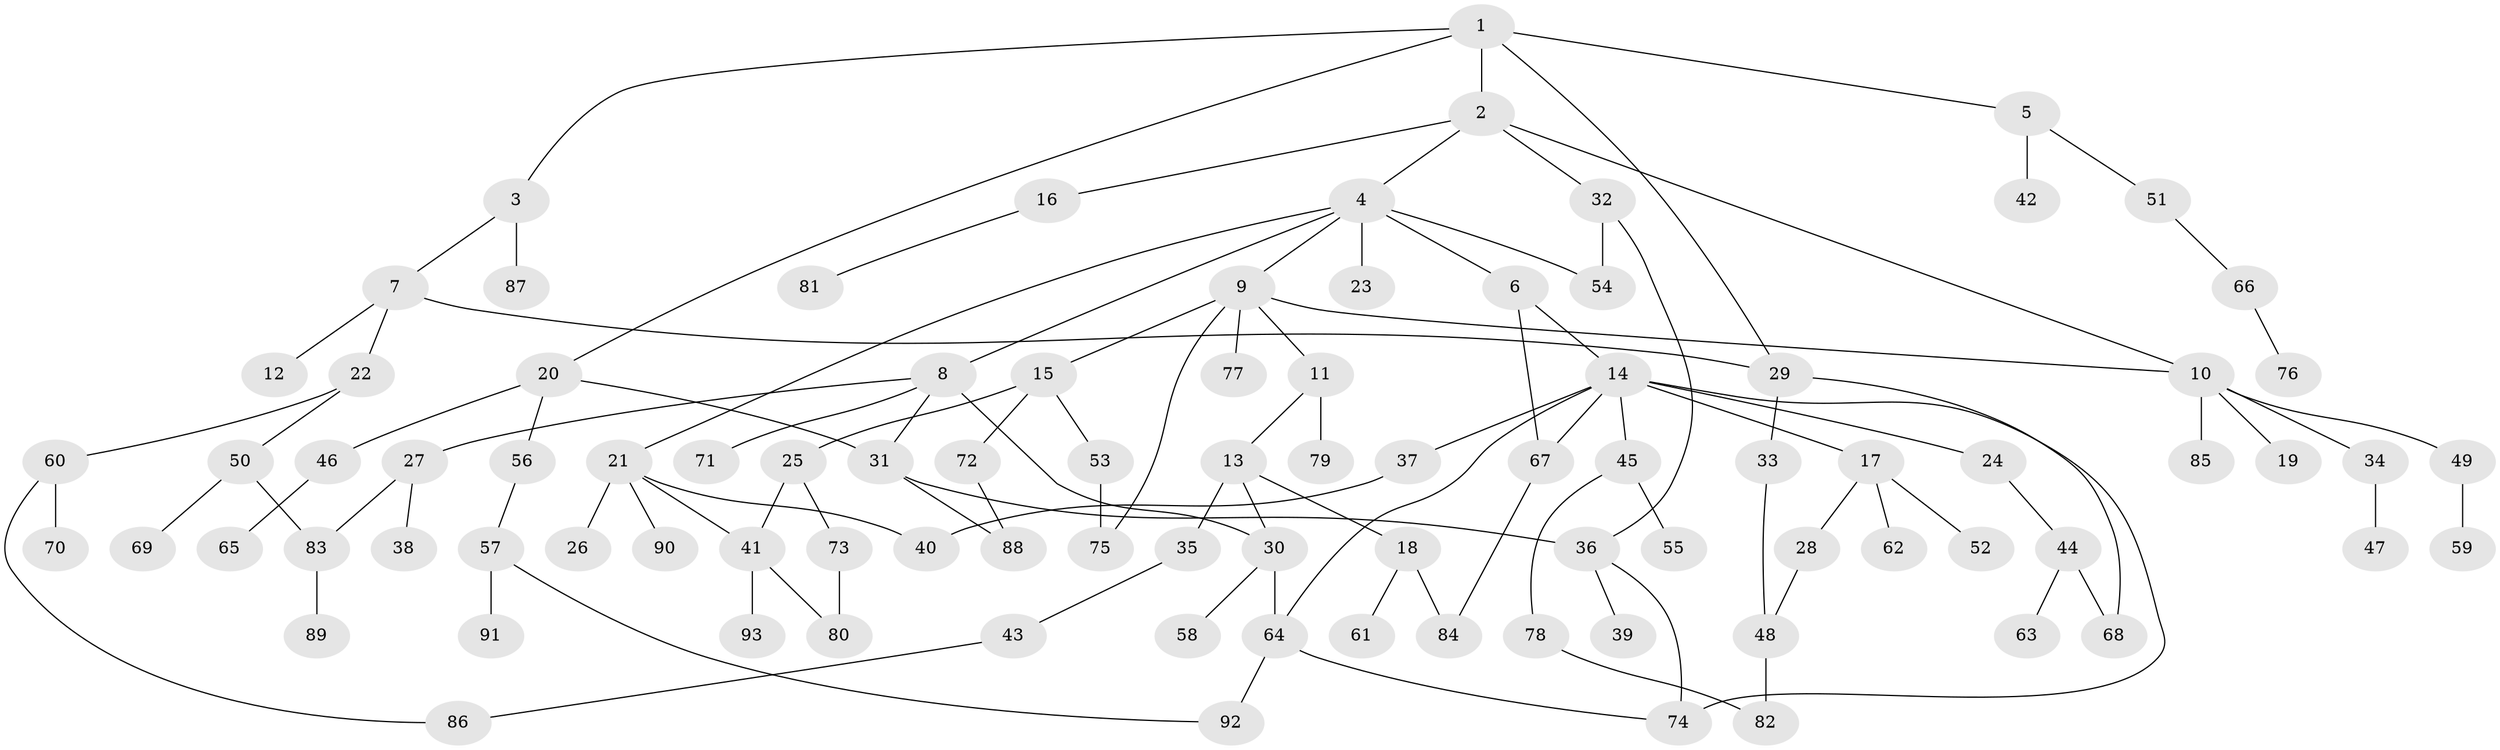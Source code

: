 // Generated by graph-tools (version 1.1) at 2025/49/03/09/25 03:49:23]
// undirected, 93 vertices, 114 edges
graph export_dot {
graph [start="1"]
  node [color=gray90,style=filled];
  1;
  2;
  3;
  4;
  5;
  6;
  7;
  8;
  9;
  10;
  11;
  12;
  13;
  14;
  15;
  16;
  17;
  18;
  19;
  20;
  21;
  22;
  23;
  24;
  25;
  26;
  27;
  28;
  29;
  30;
  31;
  32;
  33;
  34;
  35;
  36;
  37;
  38;
  39;
  40;
  41;
  42;
  43;
  44;
  45;
  46;
  47;
  48;
  49;
  50;
  51;
  52;
  53;
  54;
  55;
  56;
  57;
  58;
  59;
  60;
  61;
  62;
  63;
  64;
  65;
  66;
  67;
  68;
  69;
  70;
  71;
  72;
  73;
  74;
  75;
  76;
  77;
  78;
  79;
  80;
  81;
  82;
  83;
  84;
  85;
  86;
  87;
  88;
  89;
  90;
  91;
  92;
  93;
  1 -- 2;
  1 -- 3;
  1 -- 5;
  1 -- 20;
  1 -- 29;
  2 -- 4;
  2 -- 10;
  2 -- 16;
  2 -- 32;
  3 -- 7;
  3 -- 87;
  4 -- 6;
  4 -- 8;
  4 -- 9;
  4 -- 21;
  4 -- 23;
  4 -- 54;
  5 -- 42;
  5 -- 51;
  6 -- 14;
  6 -- 67;
  7 -- 12;
  7 -- 22;
  7 -- 29;
  8 -- 27;
  8 -- 71;
  8 -- 31;
  8 -- 30;
  9 -- 11;
  9 -- 15;
  9 -- 75;
  9 -- 77;
  9 -- 10;
  10 -- 19;
  10 -- 34;
  10 -- 49;
  10 -- 85;
  11 -- 13;
  11 -- 79;
  13 -- 18;
  13 -- 30;
  13 -- 35;
  14 -- 17;
  14 -- 24;
  14 -- 37;
  14 -- 45;
  14 -- 67;
  14 -- 74;
  14 -- 64;
  15 -- 25;
  15 -- 53;
  15 -- 72;
  16 -- 81;
  17 -- 28;
  17 -- 52;
  17 -- 62;
  18 -- 61;
  18 -- 84;
  20 -- 31;
  20 -- 46;
  20 -- 56;
  21 -- 26;
  21 -- 40;
  21 -- 90;
  21 -- 41;
  22 -- 50;
  22 -- 60;
  24 -- 44;
  25 -- 41;
  25 -- 73;
  27 -- 38;
  27 -- 83;
  28 -- 48;
  29 -- 33;
  29 -- 68;
  30 -- 58;
  30 -- 64;
  31 -- 36;
  31 -- 88;
  32 -- 54;
  32 -- 36;
  33 -- 48;
  34 -- 47;
  35 -- 43;
  36 -- 39;
  36 -- 74;
  37 -- 40;
  41 -- 80;
  41 -- 93;
  43 -- 86;
  44 -- 63;
  44 -- 68;
  45 -- 55;
  45 -- 78;
  46 -- 65;
  48 -- 82;
  49 -- 59;
  50 -- 69;
  50 -- 83;
  51 -- 66;
  53 -- 75;
  56 -- 57;
  57 -- 91;
  57 -- 92;
  60 -- 70;
  60 -- 86;
  64 -- 74;
  64 -- 92;
  66 -- 76;
  67 -- 84;
  72 -- 88;
  73 -- 80;
  78 -- 82;
  83 -- 89;
}
